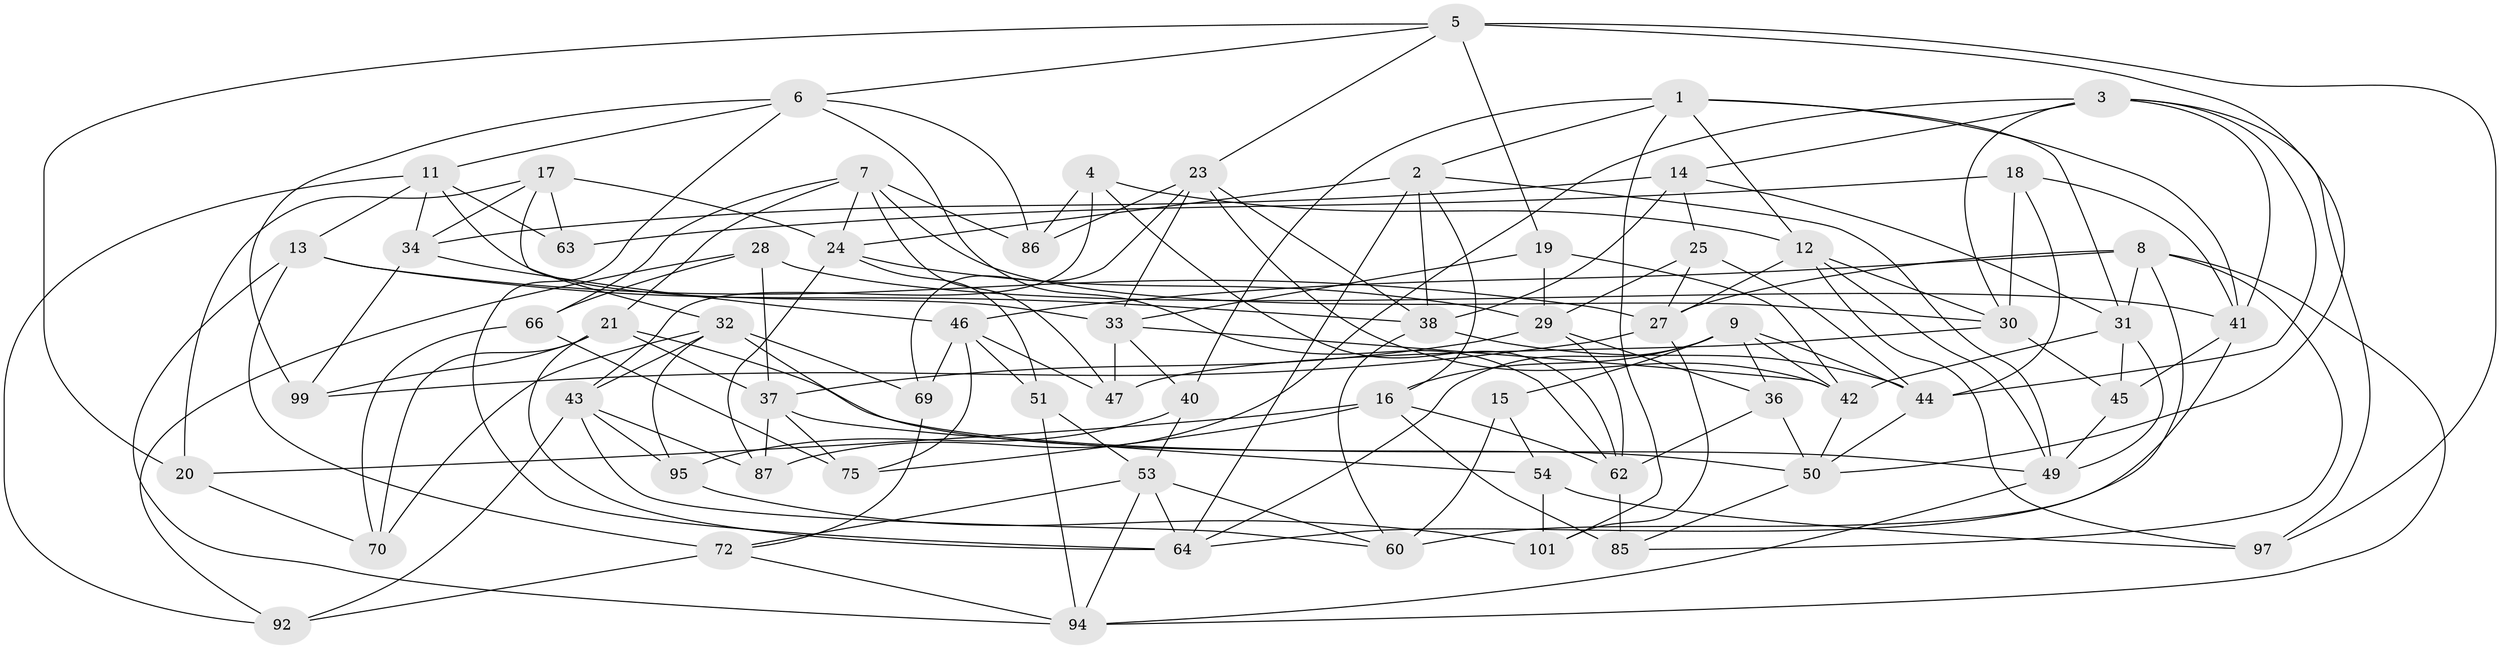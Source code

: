 // original degree distribution, {4: 1.0}
// Generated by graph-tools (version 1.1) at 2025/11/02/27/25 16:11:44]
// undirected, 65 vertices, 165 edges
graph export_dot {
graph [start="1"]
  node [color=gray90,style=filled];
  1 [super="+78"];
  2 [super="+61"];
  3 [super="+65"];
  4;
  5 [super="+88"];
  6 [super="+93"];
  7 [super="+81"];
  8 [super="+10"];
  9 [super="+48"];
  11 [super="+90"];
  12 [super="+96"];
  13 [super="+26"];
  14 [super="+67"];
  15;
  16 [super="+89"];
  17 [super="+57"];
  18;
  19;
  20;
  21 [super="+22"];
  23 [super="+79"];
  24 [super="+80"];
  25;
  27 [super="+76"];
  28;
  29 [super="+58"];
  30 [super="+74"];
  31 [super="+35"];
  32 [super="+39"];
  33 [super="+52"];
  34 [super="+91"];
  36;
  37 [super="+102"];
  38 [super="+68"];
  40;
  41 [super="+104"];
  42 [super="+55"];
  43 [super="+56"];
  44 [super="+59"];
  45;
  46 [super="+77"];
  47;
  49 [super="+73"];
  50 [super="+84"];
  51;
  53 [super="+71"];
  54;
  60 [super="+98"];
  62 [super="+82"];
  63;
  64 [super="+100"];
  66;
  69;
  70;
  72 [super="+83"];
  75;
  85;
  86;
  87;
  92;
  94 [super="+103"];
  95;
  97;
  99;
  101;
  1 -- 40;
  1 -- 101;
  1 -- 41;
  1 -- 2;
  1 -- 31;
  1 -- 12;
  2 -- 64;
  2 -- 16;
  2 -- 49;
  2 -- 24;
  2 -- 38;
  3 -- 44;
  3 -- 87;
  3 -- 97;
  3 -- 41;
  3 -- 30;
  3 -- 14;
  4 -- 12;
  4 -- 62;
  4 -- 86;
  4 -- 43;
  5 -- 20;
  5 -- 19;
  5 -- 50;
  5 -- 97;
  5 -- 6;
  5 -- 23;
  6 -- 62;
  6 -- 86;
  6 -- 64;
  6 -- 99;
  6 -- 11;
  7 -- 24;
  7 -- 66;
  7 -- 21;
  7 -- 86;
  7 -- 47;
  7 -- 30;
  8 -- 85;
  8 -- 60;
  8 -- 46;
  8 -- 27;
  8 -- 94;
  8 -- 31;
  9 -- 36;
  9 -- 42;
  9 -- 15;
  9 -- 16;
  9 -- 64;
  9 -- 44;
  11 -- 92;
  11 -- 33;
  11 -- 34;
  11 -- 13;
  11 -- 63;
  12 -- 27;
  12 -- 30;
  12 -- 97;
  12 -- 49;
  13 -- 72 [weight=2];
  13 -- 27;
  13 -- 94;
  13 -- 38;
  14 -- 34 [weight=2];
  14 -- 31;
  14 -- 25;
  14 -- 38;
  15 -- 54;
  15 -- 60 [weight=2];
  16 -- 85;
  16 -- 75;
  16 -- 20;
  16 -- 62;
  17 -- 63 [weight=2];
  17 -- 34;
  17 -- 32;
  17 -- 24;
  17 -- 20;
  18 -- 30;
  18 -- 63;
  18 -- 41;
  18 -- 44;
  19 -- 33;
  19 -- 42;
  19 -- 29;
  20 -- 70;
  21 -- 99;
  21 -- 37;
  21 -- 49;
  21 -- 70;
  21 -- 64;
  23 -- 86;
  23 -- 33;
  23 -- 69;
  23 -- 38;
  23 -- 42;
  24 -- 87;
  24 -- 51;
  24 -- 29;
  25 -- 44;
  25 -- 27;
  25 -- 29;
  27 -- 99;
  27 -- 101;
  28 -- 92;
  28 -- 66;
  28 -- 37;
  28 -- 41;
  29 -- 62;
  29 -- 37;
  29 -- 36;
  30 -- 45;
  30 -- 47;
  31 -- 45;
  31 -- 49;
  31 -- 42;
  32 -- 43;
  32 -- 95;
  32 -- 69;
  32 -- 70;
  32 -- 50;
  33 -- 40;
  33 -- 47;
  33 -- 42;
  34 -- 99;
  34 -- 46;
  36 -- 62;
  36 -- 50;
  37 -- 75;
  37 -- 54;
  37 -- 87;
  38 -- 60;
  38 -- 44;
  40 -- 53;
  40 -- 95;
  41 -- 64;
  41 -- 45;
  42 -- 50;
  43 -- 87;
  43 -- 60;
  43 -- 95;
  43 -- 92;
  44 -- 50;
  45 -- 49;
  46 -- 51;
  46 -- 75;
  46 -- 69;
  46 -- 47;
  49 -- 94;
  50 -- 85;
  51 -- 53;
  51 -- 94;
  53 -- 72;
  53 -- 60;
  53 -- 64;
  53 -- 94;
  54 -- 97;
  54 -- 101;
  62 -- 85;
  66 -- 70;
  66 -- 75;
  69 -- 72;
  72 -- 92;
  72 -- 94;
  95 -- 101;
}
